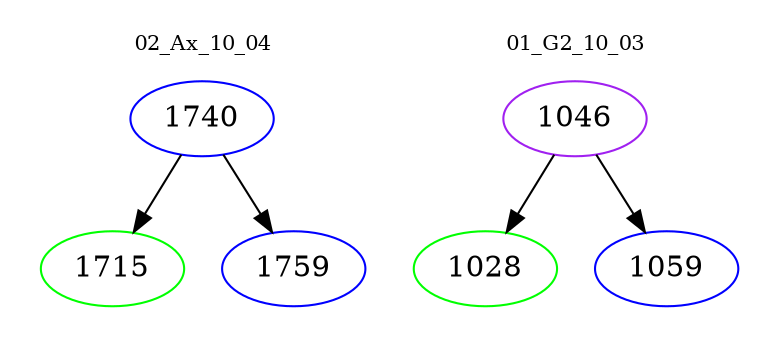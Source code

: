 digraph{
subgraph cluster_0 {
color = white
label = "02_Ax_10_04";
fontsize=10;
T0_1740 [label="1740", color="blue"]
T0_1740 -> T0_1715 [color="black"]
T0_1715 [label="1715", color="green"]
T0_1740 -> T0_1759 [color="black"]
T0_1759 [label="1759", color="blue"]
}
subgraph cluster_1 {
color = white
label = "01_G2_10_03";
fontsize=10;
T1_1046 [label="1046", color="purple"]
T1_1046 -> T1_1028 [color="black"]
T1_1028 [label="1028", color="green"]
T1_1046 -> T1_1059 [color="black"]
T1_1059 [label="1059", color="blue"]
}
}
